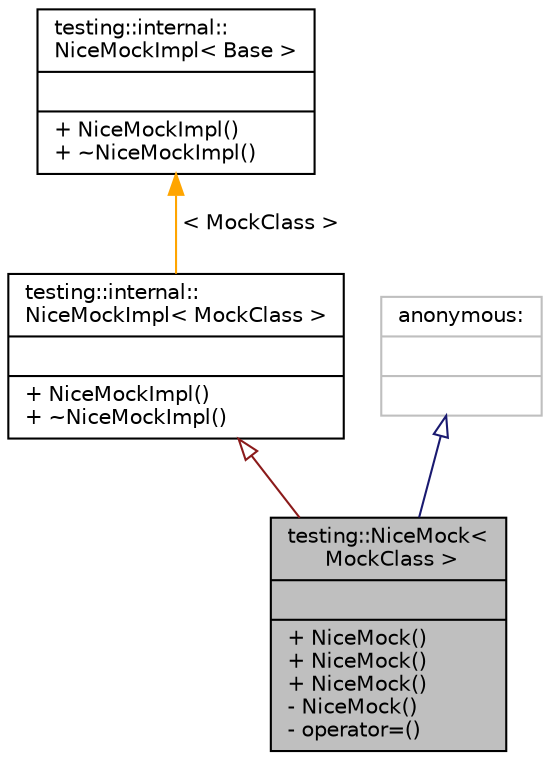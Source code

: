 digraph "testing::NiceMock&lt; MockClass &gt;"
{
 // LATEX_PDF_SIZE
  bgcolor="transparent";
  edge [fontname="Helvetica",fontsize="10",labelfontname="Helvetica",labelfontsize="10"];
  node [fontname="Helvetica",fontsize="10",shape=record];
  Node1 [label="{testing::NiceMock\<\l MockClass \>\n||+ NiceMock()\l+ NiceMock()\l+ NiceMock()\l- NiceMock()\l- operator=()\l}",height=0.2,width=0.4,color="black", fillcolor="grey75", style="filled", fontcolor="black",tooltip=" "];
  Node2 -> Node1 [dir="back",color="firebrick4",fontsize="10",style="solid",arrowtail="onormal",fontname="Helvetica"];
  Node2 [label="{testing::internal::\lNiceMockImpl\< MockClass \>\n||+ NiceMockImpl()\l+ ~NiceMockImpl()\l}",height=0.2,width=0.4,color="black",URL="$classtesting_1_1internal_1_1NiceMockImpl.html",tooltip=" "];
  Node3 -> Node2 [dir="back",color="orange",fontsize="10",style="solid",label=" \< MockClass \>" ,fontname="Helvetica"];
  Node3 [label="{testing::internal::\lNiceMockImpl\< Base \>\n||+ NiceMockImpl()\l+ ~NiceMockImpl()\l}",height=0.2,width=0.4,color="black",URL="$classtesting_1_1internal_1_1NiceMockImpl.html",tooltip=" "];
  Node4 -> Node1 [dir="back",color="midnightblue",fontsize="10",style="solid",arrowtail="onormal",fontname="Helvetica"];
  Node4 [label="{anonymous:\n||}",height=0.2,width=0.4,color="grey75",tooltip=" "];
}
